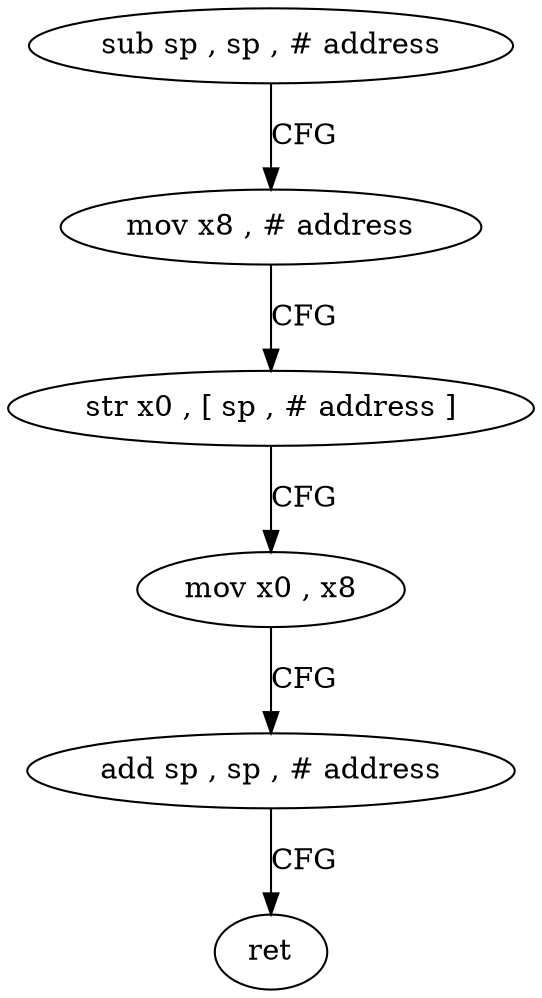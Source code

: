 digraph "func" {
"4236796" [label = "sub sp , sp , # address" ]
"4236800" [label = "mov x8 , # address" ]
"4236804" [label = "str x0 , [ sp , # address ]" ]
"4236808" [label = "mov x0 , x8" ]
"4236812" [label = "add sp , sp , # address" ]
"4236816" [label = "ret" ]
"4236796" -> "4236800" [ label = "CFG" ]
"4236800" -> "4236804" [ label = "CFG" ]
"4236804" -> "4236808" [ label = "CFG" ]
"4236808" -> "4236812" [ label = "CFG" ]
"4236812" -> "4236816" [ label = "CFG" ]
}
